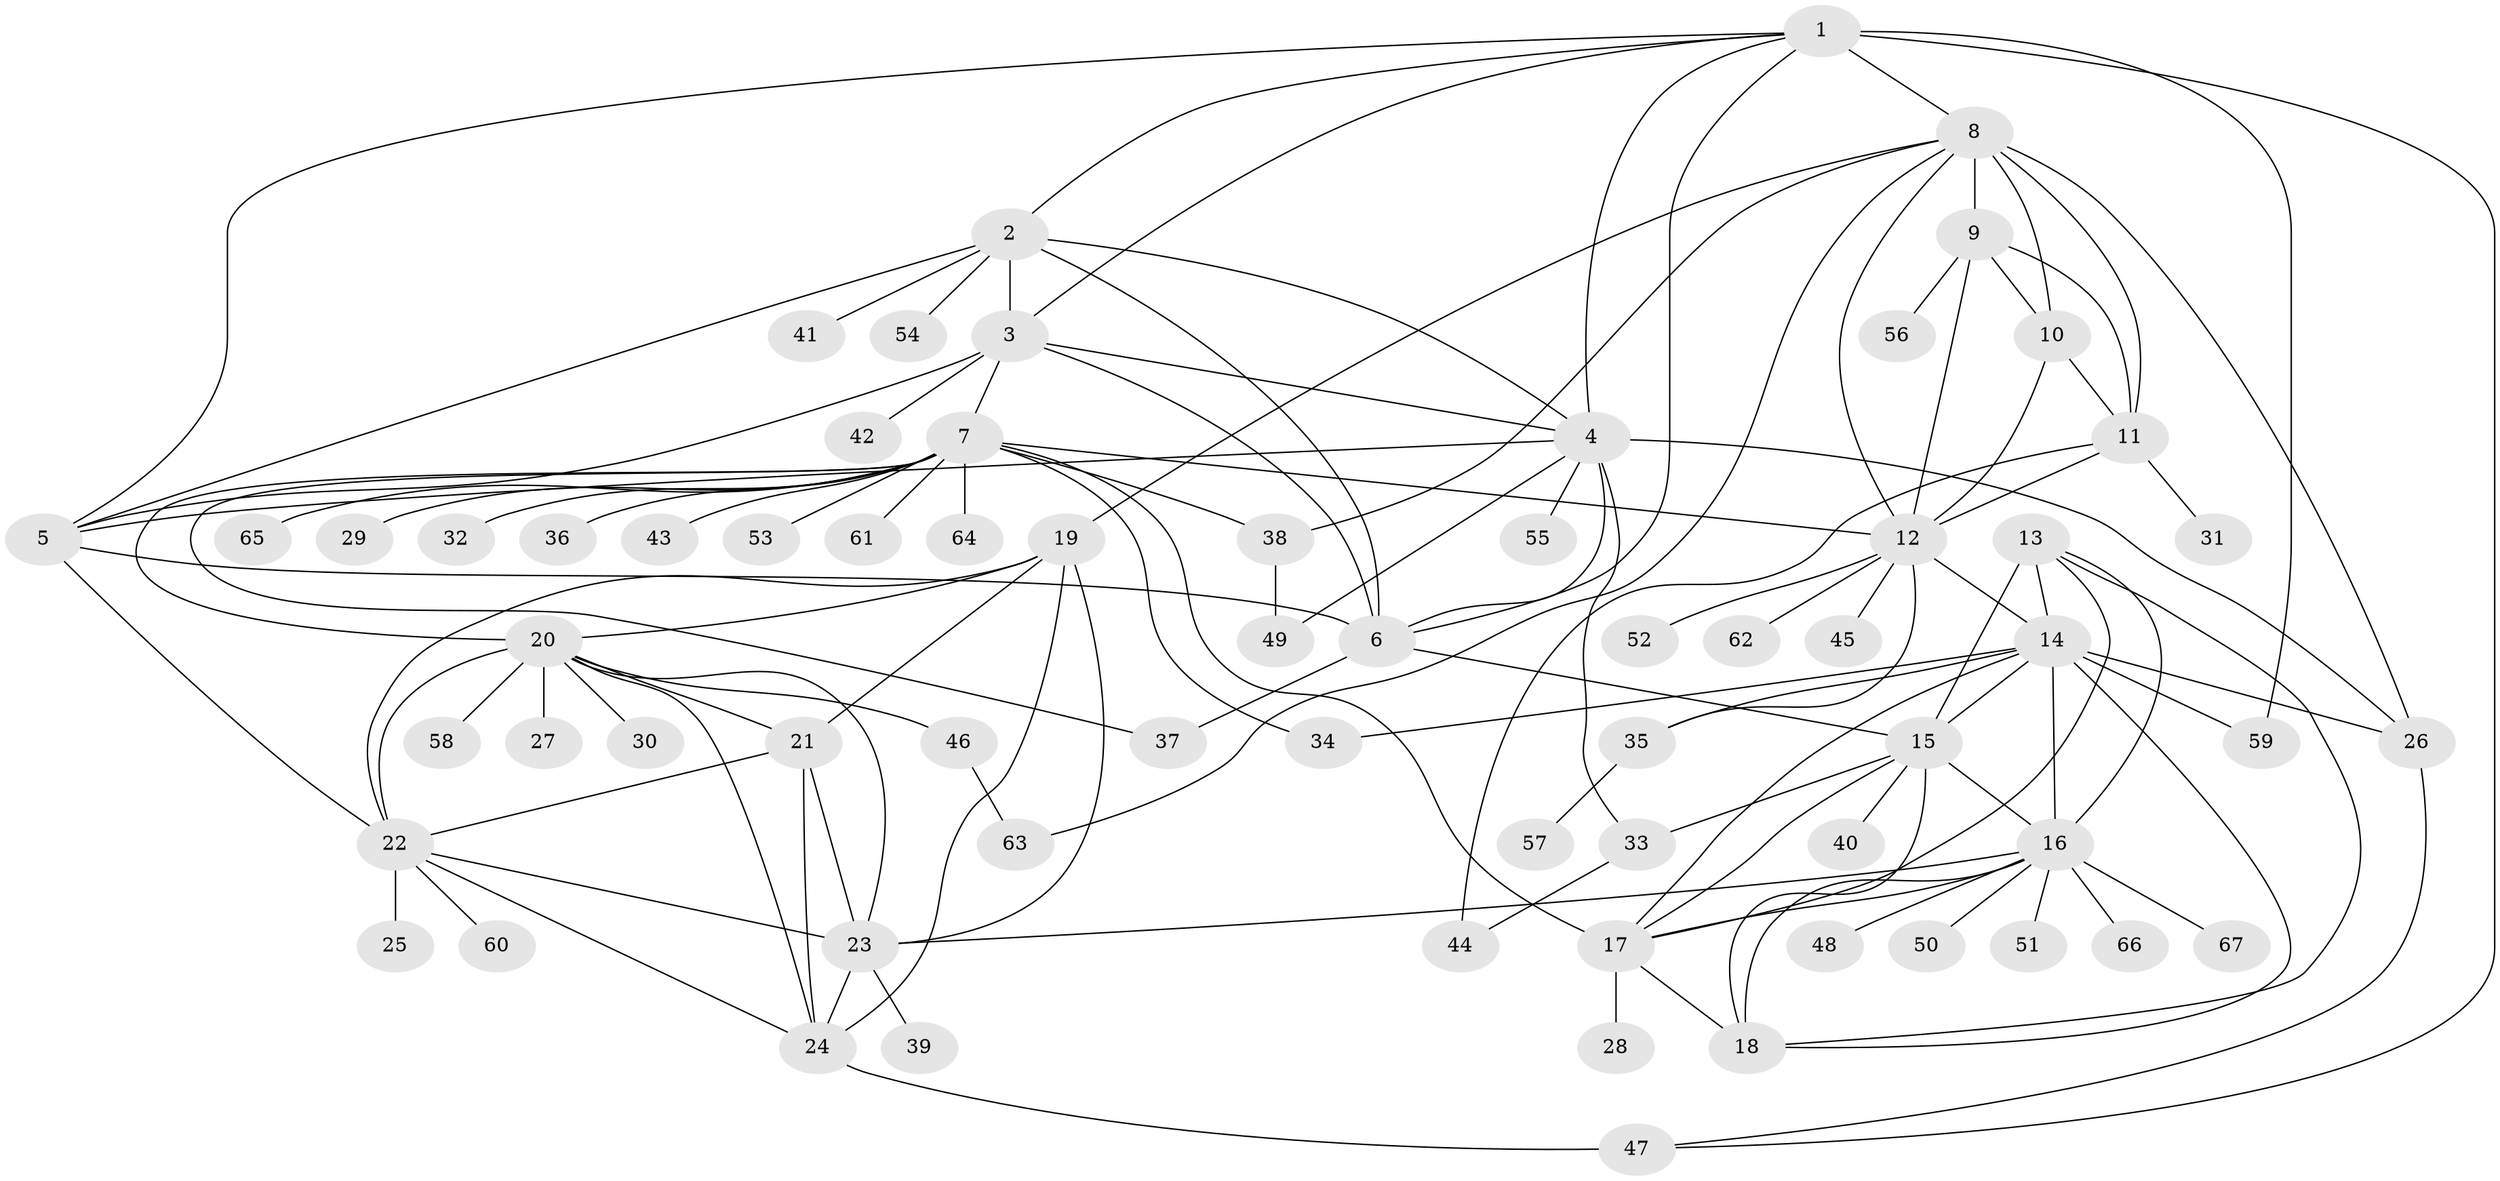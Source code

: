 // original degree distribution, {11: 0.03007518796992481, 8: 0.06015037593984962, 10: 0.007518796992481203, 12: 0.03759398496240601, 7: 0.03007518796992481, 9: 0.03007518796992481, 6: 0.022556390977443608, 5: 0.007518796992481203, 1: 0.5714285714285714, 2: 0.16541353383458646, 4: 0.015037593984962405, 3: 0.022556390977443608}
// Generated by graph-tools (version 1.1) at 2025/52/03/04/25 22:52:30]
// undirected, 67 vertices, 121 edges
graph export_dot {
  node [color=gray90,style=filled];
  1;
  2;
  3;
  4;
  5;
  6;
  7;
  8;
  9;
  10;
  11;
  12;
  13;
  14;
  15;
  16;
  17;
  18;
  19;
  20;
  21;
  22;
  23;
  24;
  25;
  26;
  27;
  28;
  29;
  30;
  31;
  32;
  33;
  34;
  35;
  36;
  37;
  38;
  39;
  40;
  41;
  42;
  43;
  44;
  45;
  46;
  47;
  48;
  49;
  50;
  51;
  52;
  53;
  54;
  55;
  56;
  57;
  58;
  59;
  60;
  61;
  62;
  63;
  64;
  65;
  66;
  67;
  1 -- 2 [weight=1.0];
  1 -- 3 [weight=1.0];
  1 -- 4 [weight=1.0];
  1 -- 5 [weight=1.0];
  1 -- 6 [weight=1.0];
  1 -- 8 [weight=1.0];
  1 -- 47 [weight=1.0];
  1 -- 59 [weight=3.0];
  2 -- 3 [weight=1.0];
  2 -- 4 [weight=1.0];
  2 -- 5 [weight=1.0];
  2 -- 6 [weight=1.0];
  2 -- 41 [weight=1.0];
  2 -- 54 [weight=1.0];
  3 -- 4 [weight=1.0];
  3 -- 5 [weight=1.0];
  3 -- 6 [weight=1.0];
  3 -- 7 [weight=1.0];
  3 -- 42 [weight=3.0];
  4 -- 5 [weight=1.0];
  4 -- 6 [weight=1.0];
  4 -- 26 [weight=1.0];
  4 -- 33 [weight=1.0];
  4 -- 49 [weight=3.0];
  4 -- 55 [weight=1.0];
  5 -- 6 [weight=1.0];
  5 -- 22 [weight=1.0];
  6 -- 15 [weight=1.0];
  6 -- 37 [weight=1.0];
  7 -- 12 [weight=1.0];
  7 -- 17 [weight=1.0];
  7 -- 20 [weight=1.0];
  7 -- 29 [weight=1.0];
  7 -- 32 [weight=1.0];
  7 -- 34 [weight=3.0];
  7 -- 36 [weight=2.0];
  7 -- 37 [weight=1.0];
  7 -- 38 [weight=1.0];
  7 -- 43 [weight=1.0];
  7 -- 53 [weight=1.0];
  7 -- 61 [weight=1.0];
  7 -- 64 [weight=1.0];
  7 -- 65 [weight=1.0];
  8 -- 9 [weight=2.0];
  8 -- 10 [weight=3.0];
  8 -- 11 [weight=2.0];
  8 -- 12 [weight=2.0];
  8 -- 19 [weight=1.0];
  8 -- 26 [weight=1.0];
  8 -- 38 [weight=1.0];
  8 -- 63 [weight=1.0];
  9 -- 10 [weight=1.0];
  9 -- 11 [weight=1.0];
  9 -- 12 [weight=1.0];
  9 -- 56 [weight=1.0];
  10 -- 11 [weight=1.0];
  10 -- 12 [weight=1.0];
  11 -- 12 [weight=1.0];
  11 -- 31 [weight=1.0];
  11 -- 44 [weight=1.0];
  12 -- 14 [weight=1.0];
  12 -- 35 [weight=1.0];
  12 -- 45 [weight=1.0];
  12 -- 52 [weight=1.0];
  12 -- 62 [weight=1.0];
  13 -- 14 [weight=1.0];
  13 -- 15 [weight=4.0];
  13 -- 16 [weight=1.0];
  13 -- 17 [weight=1.0];
  13 -- 18 [weight=1.0];
  14 -- 15 [weight=1.0];
  14 -- 16 [weight=1.0];
  14 -- 17 [weight=1.0];
  14 -- 18 [weight=1.0];
  14 -- 26 [weight=2.0];
  14 -- 34 [weight=1.0];
  14 -- 35 [weight=1.0];
  14 -- 59 [weight=1.0];
  15 -- 16 [weight=1.0];
  15 -- 17 [weight=1.0];
  15 -- 18 [weight=1.0];
  15 -- 33 [weight=2.0];
  15 -- 40 [weight=1.0];
  16 -- 17 [weight=1.0];
  16 -- 18 [weight=1.0];
  16 -- 23 [weight=1.0];
  16 -- 48 [weight=1.0];
  16 -- 50 [weight=1.0];
  16 -- 51 [weight=1.0];
  16 -- 66 [weight=1.0];
  16 -- 67 [weight=1.0];
  17 -- 18 [weight=1.0];
  17 -- 28 [weight=4.0];
  19 -- 20 [weight=1.0];
  19 -- 21 [weight=3.0];
  19 -- 22 [weight=1.0];
  19 -- 23 [weight=1.0];
  19 -- 24 [weight=1.0];
  20 -- 21 [weight=1.0];
  20 -- 22 [weight=1.0];
  20 -- 23 [weight=1.0];
  20 -- 24 [weight=1.0];
  20 -- 27 [weight=1.0];
  20 -- 30 [weight=1.0];
  20 -- 46 [weight=1.0];
  20 -- 58 [weight=1.0];
  21 -- 22 [weight=1.0];
  21 -- 23 [weight=1.0];
  21 -- 24 [weight=1.0];
  22 -- 23 [weight=1.0];
  22 -- 24 [weight=1.0];
  22 -- 25 [weight=4.0];
  22 -- 60 [weight=1.0];
  23 -- 24 [weight=1.0];
  23 -- 39 [weight=1.0];
  24 -- 47 [weight=2.0];
  26 -- 47 [weight=1.0];
  33 -- 44 [weight=1.0];
  35 -- 57 [weight=1.0];
  38 -- 49 [weight=1.0];
  46 -- 63 [weight=1.0];
}
